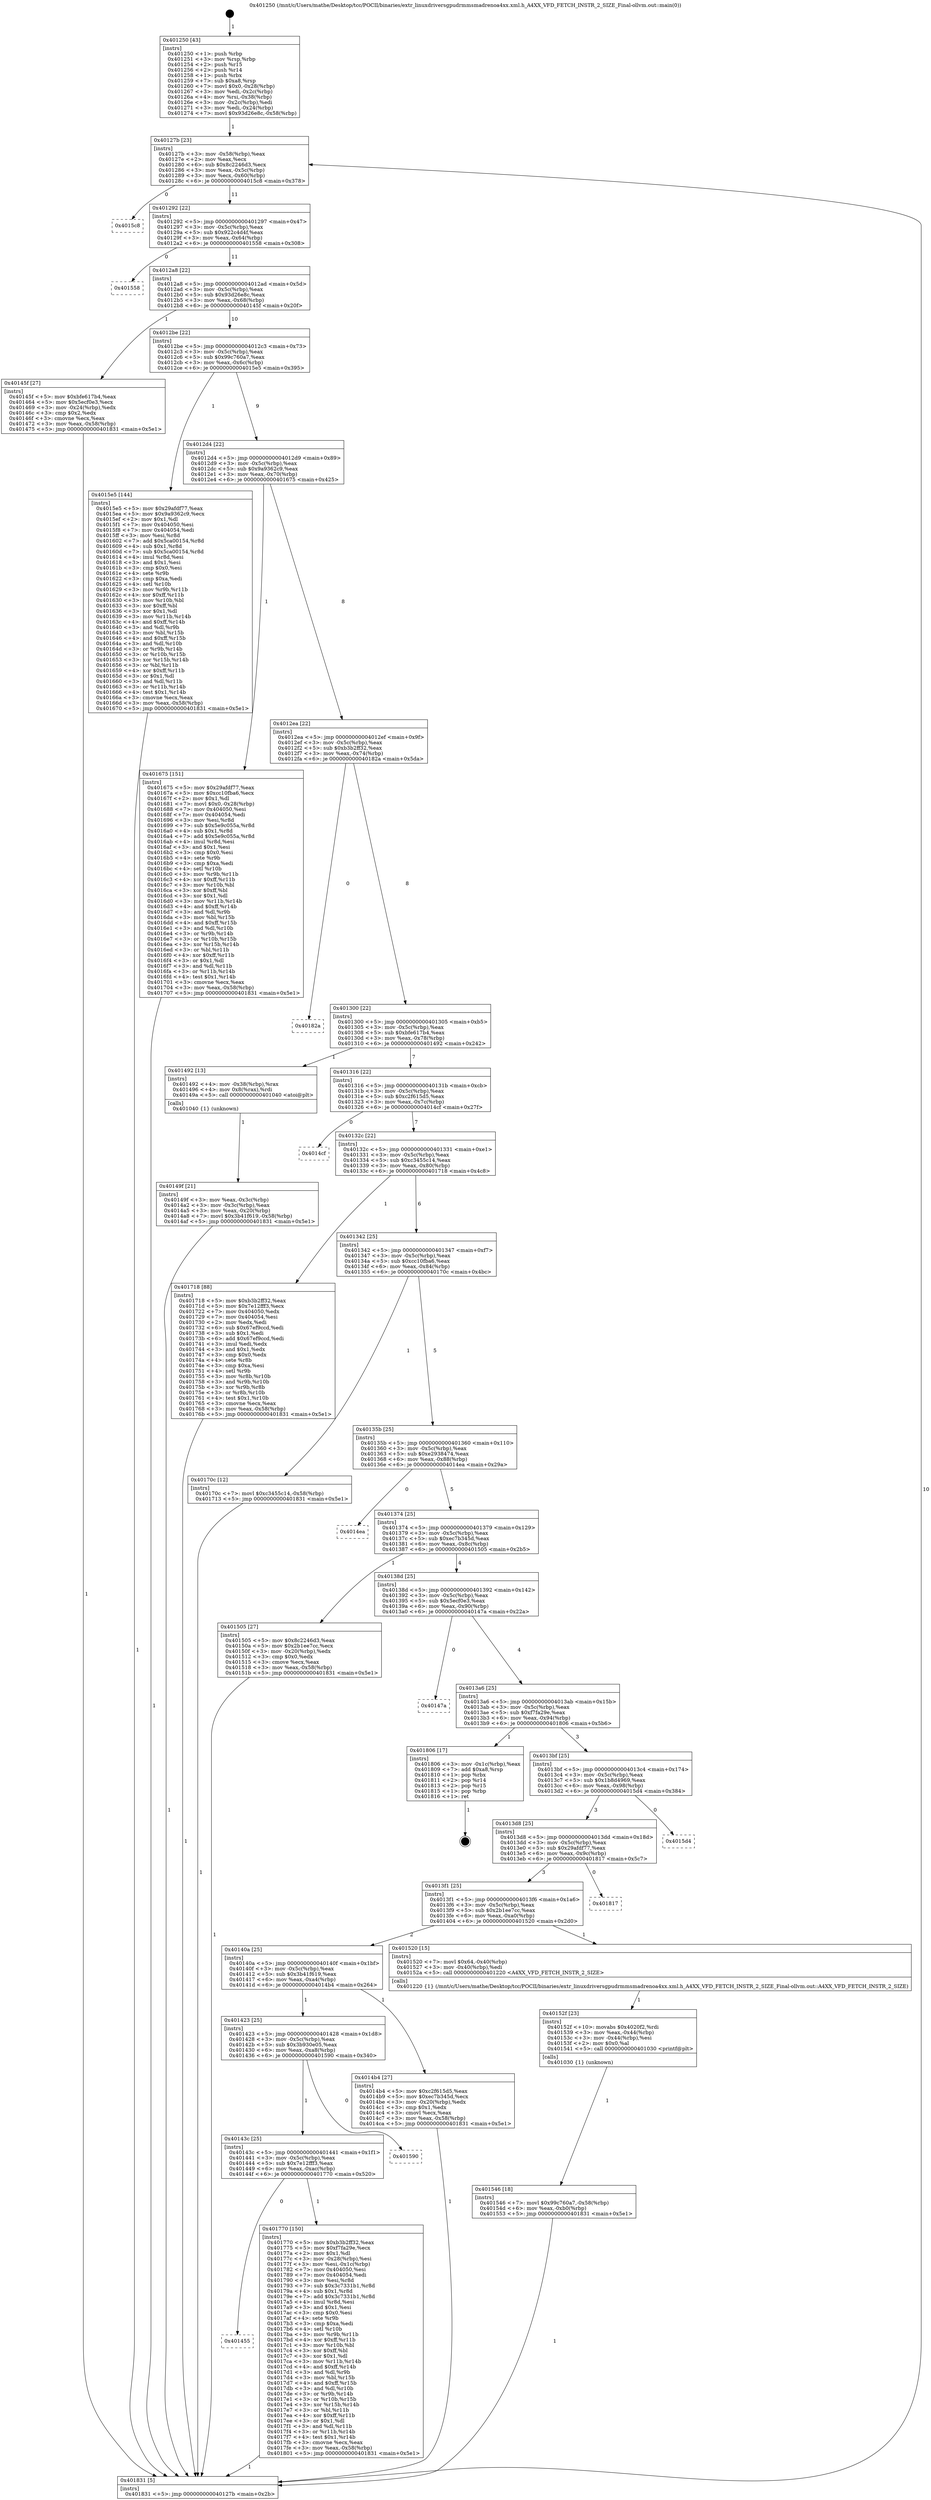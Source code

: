 digraph "0x401250" {
  label = "0x401250 (/mnt/c/Users/mathe/Desktop/tcc/POCII/binaries/extr_linuxdriversgpudrmmsmadrenoa4xx.xml.h_A4XX_VFD_FETCH_INSTR_2_SIZE_Final-ollvm.out::main(0))"
  labelloc = "t"
  node[shape=record]

  Entry [label="",width=0.3,height=0.3,shape=circle,fillcolor=black,style=filled]
  "0x40127b" [label="{
     0x40127b [23]\l
     | [instrs]\l
     &nbsp;&nbsp;0x40127b \<+3\>: mov -0x58(%rbp),%eax\l
     &nbsp;&nbsp;0x40127e \<+2\>: mov %eax,%ecx\l
     &nbsp;&nbsp;0x401280 \<+6\>: sub $0x8c2246d3,%ecx\l
     &nbsp;&nbsp;0x401286 \<+3\>: mov %eax,-0x5c(%rbp)\l
     &nbsp;&nbsp;0x401289 \<+3\>: mov %ecx,-0x60(%rbp)\l
     &nbsp;&nbsp;0x40128c \<+6\>: je 00000000004015c8 \<main+0x378\>\l
  }"]
  "0x4015c8" [label="{
     0x4015c8\l
  }", style=dashed]
  "0x401292" [label="{
     0x401292 [22]\l
     | [instrs]\l
     &nbsp;&nbsp;0x401292 \<+5\>: jmp 0000000000401297 \<main+0x47\>\l
     &nbsp;&nbsp;0x401297 \<+3\>: mov -0x5c(%rbp),%eax\l
     &nbsp;&nbsp;0x40129a \<+5\>: sub $0x922c4d4f,%eax\l
     &nbsp;&nbsp;0x40129f \<+3\>: mov %eax,-0x64(%rbp)\l
     &nbsp;&nbsp;0x4012a2 \<+6\>: je 0000000000401558 \<main+0x308\>\l
  }"]
  Exit [label="",width=0.3,height=0.3,shape=circle,fillcolor=black,style=filled,peripheries=2]
  "0x401558" [label="{
     0x401558\l
  }", style=dashed]
  "0x4012a8" [label="{
     0x4012a8 [22]\l
     | [instrs]\l
     &nbsp;&nbsp;0x4012a8 \<+5\>: jmp 00000000004012ad \<main+0x5d\>\l
     &nbsp;&nbsp;0x4012ad \<+3\>: mov -0x5c(%rbp),%eax\l
     &nbsp;&nbsp;0x4012b0 \<+5\>: sub $0x93d26e8c,%eax\l
     &nbsp;&nbsp;0x4012b5 \<+3\>: mov %eax,-0x68(%rbp)\l
     &nbsp;&nbsp;0x4012b8 \<+6\>: je 000000000040145f \<main+0x20f\>\l
  }"]
  "0x401455" [label="{
     0x401455\l
  }", style=dashed]
  "0x40145f" [label="{
     0x40145f [27]\l
     | [instrs]\l
     &nbsp;&nbsp;0x40145f \<+5\>: mov $0xbfe617b4,%eax\l
     &nbsp;&nbsp;0x401464 \<+5\>: mov $0x5ecf0e3,%ecx\l
     &nbsp;&nbsp;0x401469 \<+3\>: mov -0x24(%rbp),%edx\l
     &nbsp;&nbsp;0x40146c \<+3\>: cmp $0x2,%edx\l
     &nbsp;&nbsp;0x40146f \<+3\>: cmovne %ecx,%eax\l
     &nbsp;&nbsp;0x401472 \<+3\>: mov %eax,-0x58(%rbp)\l
     &nbsp;&nbsp;0x401475 \<+5\>: jmp 0000000000401831 \<main+0x5e1\>\l
  }"]
  "0x4012be" [label="{
     0x4012be [22]\l
     | [instrs]\l
     &nbsp;&nbsp;0x4012be \<+5\>: jmp 00000000004012c3 \<main+0x73\>\l
     &nbsp;&nbsp;0x4012c3 \<+3\>: mov -0x5c(%rbp),%eax\l
     &nbsp;&nbsp;0x4012c6 \<+5\>: sub $0x99c760a7,%eax\l
     &nbsp;&nbsp;0x4012cb \<+3\>: mov %eax,-0x6c(%rbp)\l
     &nbsp;&nbsp;0x4012ce \<+6\>: je 00000000004015e5 \<main+0x395\>\l
  }"]
  "0x401831" [label="{
     0x401831 [5]\l
     | [instrs]\l
     &nbsp;&nbsp;0x401831 \<+5\>: jmp 000000000040127b \<main+0x2b\>\l
  }"]
  "0x401250" [label="{
     0x401250 [43]\l
     | [instrs]\l
     &nbsp;&nbsp;0x401250 \<+1\>: push %rbp\l
     &nbsp;&nbsp;0x401251 \<+3\>: mov %rsp,%rbp\l
     &nbsp;&nbsp;0x401254 \<+2\>: push %r15\l
     &nbsp;&nbsp;0x401256 \<+2\>: push %r14\l
     &nbsp;&nbsp;0x401258 \<+1\>: push %rbx\l
     &nbsp;&nbsp;0x401259 \<+7\>: sub $0xa8,%rsp\l
     &nbsp;&nbsp;0x401260 \<+7\>: movl $0x0,-0x28(%rbp)\l
     &nbsp;&nbsp;0x401267 \<+3\>: mov %edi,-0x2c(%rbp)\l
     &nbsp;&nbsp;0x40126a \<+4\>: mov %rsi,-0x38(%rbp)\l
     &nbsp;&nbsp;0x40126e \<+3\>: mov -0x2c(%rbp),%edi\l
     &nbsp;&nbsp;0x401271 \<+3\>: mov %edi,-0x24(%rbp)\l
     &nbsp;&nbsp;0x401274 \<+7\>: movl $0x93d26e8c,-0x58(%rbp)\l
  }"]
  "0x401770" [label="{
     0x401770 [150]\l
     | [instrs]\l
     &nbsp;&nbsp;0x401770 \<+5\>: mov $0xb3b2ff32,%eax\l
     &nbsp;&nbsp;0x401775 \<+5\>: mov $0xf7fa29e,%ecx\l
     &nbsp;&nbsp;0x40177a \<+2\>: mov $0x1,%dl\l
     &nbsp;&nbsp;0x40177c \<+3\>: mov -0x28(%rbp),%esi\l
     &nbsp;&nbsp;0x40177f \<+3\>: mov %esi,-0x1c(%rbp)\l
     &nbsp;&nbsp;0x401782 \<+7\>: mov 0x404050,%esi\l
     &nbsp;&nbsp;0x401789 \<+7\>: mov 0x404054,%edi\l
     &nbsp;&nbsp;0x401790 \<+3\>: mov %esi,%r8d\l
     &nbsp;&nbsp;0x401793 \<+7\>: sub $0x3c7331b1,%r8d\l
     &nbsp;&nbsp;0x40179a \<+4\>: sub $0x1,%r8d\l
     &nbsp;&nbsp;0x40179e \<+7\>: add $0x3c7331b1,%r8d\l
     &nbsp;&nbsp;0x4017a5 \<+4\>: imul %r8d,%esi\l
     &nbsp;&nbsp;0x4017a9 \<+3\>: and $0x1,%esi\l
     &nbsp;&nbsp;0x4017ac \<+3\>: cmp $0x0,%esi\l
     &nbsp;&nbsp;0x4017af \<+4\>: sete %r9b\l
     &nbsp;&nbsp;0x4017b3 \<+3\>: cmp $0xa,%edi\l
     &nbsp;&nbsp;0x4017b6 \<+4\>: setl %r10b\l
     &nbsp;&nbsp;0x4017ba \<+3\>: mov %r9b,%r11b\l
     &nbsp;&nbsp;0x4017bd \<+4\>: xor $0xff,%r11b\l
     &nbsp;&nbsp;0x4017c1 \<+3\>: mov %r10b,%bl\l
     &nbsp;&nbsp;0x4017c4 \<+3\>: xor $0xff,%bl\l
     &nbsp;&nbsp;0x4017c7 \<+3\>: xor $0x1,%dl\l
     &nbsp;&nbsp;0x4017ca \<+3\>: mov %r11b,%r14b\l
     &nbsp;&nbsp;0x4017cd \<+4\>: and $0xff,%r14b\l
     &nbsp;&nbsp;0x4017d1 \<+3\>: and %dl,%r9b\l
     &nbsp;&nbsp;0x4017d4 \<+3\>: mov %bl,%r15b\l
     &nbsp;&nbsp;0x4017d7 \<+4\>: and $0xff,%r15b\l
     &nbsp;&nbsp;0x4017db \<+3\>: and %dl,%r10b\l
     &nbsp;&nbsp;0x4017de \<+3\>: or %r9b,%r14b\l
     &nbsp;&nbsp;0x4017e1 \<+3\>: or %r10b,%r15b\l
     &nbsp;&nbsp;0x4017e4 \<+3\>: xor %r15b,%r14b\l
     &nbsp;&nbsp;0x4017e7 \<+3\>: or %bl,%r11b\l
     &nbsp;&nbsp;0x4017ea \<+4\>: xor $0xff,%r11b\l
     &nbsp;&nbsp;0x4017ee \<+3\>: or $0x1,%dl\l
     &nbsp;&nbsp;0x4017f1 \<+3\>: and %dl,%r11b\l
     &nbsp;&nbsp;0x4017f4 \<+3\>: or %r11b,%r14b\l
     &nbsp;&nbsp;0x4017f7 \<+4\>: test $0x1,%r14b\l
     &nbsp;&nbsp;0x4017fb \<+3\>: cmovne %ecx,%eax\l
     &nbsp;&nbsp;0x4017fe \<+3\>: mov %eax,-0x58(%rbp)\l
     &nbsp;&nbsp;0x401801 \<+5\>: jmp 0000000000401831 \<main+0x5e1\>\l
  }"]
  "0x4015e5" [label="{
     0x4015e5 [144]\l
     | [instrs]\l
     &nbsp;&nbsp;0x4015e5 \<+5\>: mov $0x29afdf77,%eax\l
     &nbsp;&nbsp;0x4015ea \<+5\>: mov $0x9a9362c9,%ecx\l
     &nbsp;&nbsp;0x4015ef \<+2\>: mov $0x1,%dl\l
     &nbsp;&nbsp;0x4015f1 \<+7\>: mov 0x404050,%esi\l
     &nbsp;&nbsp;0x4015f8 \<+7\>: mov 0x404054,%edi\l
     &nbsp;&nbsp;0x4015ff \<+3\>: mov %esi,%r8d\l
     &nbsp;&nbsp;0x401602 \<+7\>: add $0x5ca00154,%r8d\l
     &nbsp;&nbsp;0x401609 \<+4\>: sub $0x1,%r8d\l
     &nbsp;&nbsp;0x40160d \<+7\>: sub $0x5ca00154,%r8d\l
     &nbsp;&nbsp;0x401614 \<+4\>: imul %r8d,%esi\l
     &nbsp;&nbsp;0x401618 \<+3\>: and $0x1,%esi\l
     &nbsp;&nbsp;0x40161b \<+3\>: cmp $0x0,%esi\l
     &nbsp;&nbsp;0x40161e \<+4\>: sete %r9b\l
     &nbsp;&nbsp;0x401622 \<+3\>: cmp $0xa,%edi\l
     &nbsp;&nbsp;0x401625 \<+4\>: setl %r10b\l
     &nbsp;&nbsp;0x401629 \<+3\>: mov %r9b,%r11b\l
     &nbsp;&nbsp;0x40162c \<+4\>: xor $0xff,%r11b\l
     &nbsp;&nbsp;0x401630 \<+3\>: mov %r10b,%bl\l
     &nbsp;&nbsp;0x401633 \<+3\>: xor $0xff,%bl\l
     &nbsp;&nbsp;0x401636 \<+3\>: xor $0x1,%dl\l
     &nbsp;&nbsp;0x401639 \<+3\>: mov %r11b,%r14b\l
     &nbsp;&nbsp;0x40163c \<+4\>: and $0xff,%r14b\l
     &nbsp;&nbsp;0x401640 \<+3\>: and %dl,%r9b\l
     &nbsp;&nbsp;0x401643 \<+3\>: mov %bl,%r15b\l
     &nbsp;&nbsp;0x401646 \<+4\>: and $0xff,%r15b\l
     &nbsp;&nbsp;0x40164a \<+3\>: and %dl,%r10b\l
     &nbsp;&nbsp;0x40164d \<+3\>: or %r9b,%r14b\l
     &nbsp;&nbsp;0x401650 \<+3\>: or %r10b,%r15b\l
     &nbsp;&nbsp;0x401653 \<+3\>: xor %r15b,%r14b\l
     &nbsp;&nbsp;0x401656 \<+3\>: or %bl,%r11b\l
     &nbsp;&nbsp;0x401659 \<+4\>: xor $0xff,%r11b\l
     &nbsp;&nbsp;0x40165d \<+3\>: or $0x1,%dl\l
     &nbsp;&nbsp;0x401660 \<+3\>: and %dl,%r11b\l
     &nbsp;&nbsp;0x401663 \<+3\>: or %r11b,%r14b\l
     &nbsp;&nbsp;0x401666 \<+4\>: test $0x1,%r14b\l
     &nbsp;&nbsp;0x40166a \<+3\>: cmovne %ecx,%eax\l
     &nbsp;&nbsp;0x40166d \<+3\>: mov %eax,-0x58(%rbp)\l
     &nbsp;&nbsp;0x401670 \<+5\>: jmp 0000000000401831 \<main+0x5e1\>\l
  }"]
  "0x4012d4" [label="{
     0x4012d4 [22]\l
     | [instrs]\l
     &nbsp;&nbsp;0x4012d4 \<+5\>: jmp 00000000004012d9 \<main+0x89\>\l
     &nbsp;&nbsp;0x4012d9 \<+3\>: mov -0x5c(%rbp),%eax\l
     &nbsp;&nbsp;0x4012dc \<+5\>: sub $0x9a9362c9,%eax\l
     &nbsp;&nbsp;0x4012e1 \<+3\>: mov %eax,-0x70(%rbp)\l
     &nbsp;&nbsp;0x4012e4 \<+6\>: je 0000000000401675 \<main+0x425\>\l
  }"]
  "0x40143c" [label="{
     0x40143c [25]\l
     | [instrs]\l
     &nbsp;&nbsp;0x40143c \<+5\>: jmp 0000000000401441 \<main+0x1f1\>\l
     &nbsp;&nbsp;0x401441 \<+3\>: mov -0x5c(%rbp),%eax\l
     &nbsp;&nbsp;0x401444 \<+5\>: sub $0x7e12fff3,%eax\l
     &nbsp;&nbsp;0x401449 \<+6\>: mov %eax,-0xac(%rbp)\l
     &nbsp;&nbsp;0x40144f \<+6\>: je 0000000000401770 \<main+0x520\>\l
  }"]
  "0x401675" [label="{
     0x401675 [151]\l
     | [instrs]\l
     &nbsp;&nbsp;0x401675 \<+5\>: mov $0x29afdf77,%eax\l
     &nbsp;&nbsp;0x40167a \<+5\>: mov $0xcc10fba6,%ecx\l
     &nbsp;&nbsp;0x40167f \<+2\>: mov $0x1,%dl\l
     &nbsp;&nbsp;0x401681 \<+7\>: movl $0x0,-0x28(%rbp)\l
     &nbsp;&nbsp;0x401688 \<+7\>: mov 0x404050,%esi\l
     &nbsp;&nbsp;0x40168f \<+7\>: mov 0x404054,%edi\l
     &nbsp;&nbsp;0x401696 \<+3\>: mov %esi,%r8d\l
     &nbsp;&nbsp;0x401699 \<+7\>: sub $0x5e9c055a,%r8d\l
     &nbsp;&nbsp;0x4016a0 \<+4\>: sub $0x1,%r8d\l
     &nbsp;&nbsp;0x4016a4 \<+7\>: add $0x5e9c055a,%r8d\l
     &nbsp;&nbsp;0x4016ab \<+4\>: imul %r8d,%esi\l
     &nbsp;&nbsp;0x4016af \<+3\>: and $0x1,%esi\l
     &nbsp;&nbsp;0x4016b2 \<+3\>: cmp $0x0,%esi\l
     &nbsp;&nbsp;0x4016b5 \<+4\>: sete %r9b\l
     &nbsp;&nbsp;0x4016b9 \<+3\>: cmp $0xa,%edi\l
     &nbsp;&nbsp;0x4016bc \<+4\>: setl %r10b\l
     &nbsp;&nbsp;0x4016c0 \<+3\>: mov %r9b,%r11b\l
     &nbsp;&nbsp;0x4016c3 \<+4\>: xor $0xff,%r11b\l
     &nbsp;&nbsp;0x4016c7 \<+3\>: mov %r10b,%bl\l
     &nbsp;&nbsp;0x4016ca \<+3\>: xor $0xff,%bl\l
     &nbsp;&nbsp;0x4016cd \<+3\>: xor $0x1,%dl\l
     &nbsp;&nbsp;0x4016d0 \<+3\>: mov %r11b,%r14b\l
     &nbsp;&nbsp;0x4016d3 \<+4\>: and $0xff,%r14b\l
     &nbsp;&nbsp;0x4016d7 \<+3\>: and %dl,%r9b\l
     &nbsp;&nbsp;0x4016da \<+3\>: mov %bl,%r15b\l
     &nbsp;&nbsp;0x4016dd \<+4\>: and $0xff,%r15b\l
     &nbsp;&nbsp;0x4016e1 \<+3\>: and %dl,%r10b\l
     &nbsp;&nbsp;0x4016e4 \<+3\>: or %r9b,%r14b\l
     &nbsp;&nbsp;0x4016e7 \<+3\>: or %r10b,%r15b\l
     &nbsp;&nbsp;0x4016ea \<+3\>: xor %r15b,%r14b\l
     &nbsp;&nbsp;0x4016ed \<+3\>: or %bl,%r11b\l
     &nbsp;&nbsp;0x4016f0 \<+4\>: xor $0xff,%r11b\l
     &nbsp;&nbsp;0x4016f4 \<+3\>: or $0x1,%dl\l
     &nbsp;&nbsp;0x4016f7 \<+3\>: and %dl,%r11b\l
     &nbsp;&nbsp;0x4016fa \<+3\>: or %r11b,%r14b\l
     &nbsp;&nbsp;0x4016fd \<+4\>: test $0x1,%r14b\l
     &nbsp;&nbsp;0x401701 \<+3\>: cmovne %ecx,%eax\l
     &nbsp;&nbsp;0x401704 \<+3\>: mov %eax,-0x58(%rbp)\l
     &nbsp;&nbsp;0x401707 \<+5\>: jmp 0000000000401831 \<main+0x5e1\>\l
  }"]
  "0x4012ea" [label="{
     0x4012ea [22]\l
     | [instrs]\l
     &nbsp;&nbsp;0x4012ea \<+5\>: jmp 00000000004012ef \<main+0x9f\>\l
     &nbsp;&nbsp;0x4012ef \<+3\>: mov -0x5c(%rbp),%eax\l
     &nbsp;&nbsp;0x4012f2 \<+5\>: sub $0xb3b2ff32,%eax\l
     &nbsp;&nbsp;0x4012f7 \<+3\>: mov %eax,-0x74(%rbp)\l
     &nbsp;&nbsp;0x4012fa \<+6\>: je 000000000040182a \<main+0x5da\>\l
  }"]
  "0x401590" [label="{
     0x401590\l
  }", style=dashed]
  "0x40182a" [label="{
     0x40182a\l
  }", style=dashed]
  "0x401300" [label="{
     0x401300 [22]\l
     | [instrs]\l
     &nbsp;&nbsp;0x401300 \<+5\>: jmp 0000000000401305 \<main+0xb5\>\l
     &nbsp;&nbsp;0x401305 \<+3\>: mov -0x5c(%rbp),%eax\l
     &nbsp;&nbsp;0x401308 \<+5\>: sub $0xbfe617b4,%eax\l
     &nbsp;&nbsp;0x40130d \<+3\>: mov %eax,-0x78(%rbp)\l
     &nbsp;&nbsp;0x401310 \<+6\>: je 0000000000401492 \<main+0x242\>\l
  }"]
  "0x401546" [label="{
     0x401546 [18]\l
     | [instrs]\l
     &nbsp;&nbsp;0x401546 \<+7\>: movl $0x99c760a7,-0x58(%rbp)\l
     &nbsp;&nbsp;0x40154d \<+6\>: mov %eax,-0xb0(%rbp)\l
     &nbsp;&nbsp;0x401553 \<+5\>: jmp 0000000000401831 \<main+0x5e1\>\l
  }"]
  "0x401492" [label="{
     0x401492 [13]\l
     | [instrs]\l
     &nbsp;&nbsp;0x401492 \<+4\>: mov -0x38(%rbp),%rax\l
     &nbsp;&nbsp;0x401496 \<+4\>: mov 0x8(%rax),%rdi\l
     &nbsp;&nbsp;0x40149a \<+5\>: call 0000000000401040 \<atoi@plt\>\l
     | [calls]\l
     &nbsp;&nbsp;0x401040 \{1\} (unknown)\l
  }"]
  "0x401316" [label="{
     0x401316 [22]\l
     | [instrs]\l
     &nbsp;&nbsp;0x401316 \<+5\>: jmp 000000000040131b \<main+0xcb\>\l
     &nbsp;&nbsp;0x40131b \<+3\>: mov -0x5c(%rbp),%eax\l
     &nbsp;&nbsp;0x40131e \<+5\>: sub $0xc2f615d5,%eax\l
     &nbsp;&nbsp;0x401323 \<+3\>: mov %eax,-0x7c(%rbp)\l
     &nbsp;&nbsp;0x401326 \<+6\>: je 00000000004014cf \<main+0x27f\>\l
  }"]
  "0x40149f" [label="{
     0x40149f [21]\l
     | [instrs]\l
     &nbsp;&nbsp;0x40149f \<+3\>: mov %eax,-0x3c(%rbp)\l
     &nbsp;&nbsp;0x4014a2 \<+3\>: mov -0x3c(%rbp),%eax\l
     &nbsp;&nbsp;0x4014a5 \<+3\>: mov %eax,-0x20(%rbp)\l
     &nbsp;&nbsp;0x4014a8 \<+7\>: movl $0x3b41f619,-0x58(%rbp)\l
     &nbsp;&nbsp;0x4014af \<+5\>: jmp 0000000000401831 \<main+0x5e1\>\l
  }"]
  "0x40152f" [label="{
     0x40152f [23]\l
     | [instrs]\l
     &nbsp;&nbsp;0x40152f \<+10\>: movabs $0x4020f2,%rdi\l
     &nbsp;&nbsp;0x401539 \<+3\>: mov %eax,-0x44(%rbp)\l
     &nbsp;&nbsp;0x40153c \<+3\>: mov -0x44(%rbp),%esi\l
     &nbsp;&nbsp;0x40153f \<+2\>: mov $0x0,%al\l
     &nbsp;&nbsp;0x401541 \<+5\>: call 0000000000401030 \<printf@plt\>\l
     | [calls]\l
     &nbsp;&nbsp;0x401030 \{1\} (unknown)\l
  }"]
  "0x4014cf" [label="{
     0x4014cf\l
  }", style=dashed]
  "0x40132c" [label="{
     0x40132c [22]\l
     | [instrs]\l
     &nbsp;&nbsp;0x40132c \<+5\>: jmp 0000000000401331 \<main+0xe1\>\l
     &nbsp;&nbsp;0x401331 \<+3\>: mov -0x5c(%rbp),%eax\l
     &nbsp;&nbsp;0x401334 \<+5\>: sub $0xc3455c14,%eax\l
     &nbsp;&nbsp;0x401339 \<+3\>: mov %eax,-0x80(%rbp)\l
     &nbsp;&nbsp;0x40133c \<+6\>: je 0000000000401718 \<main+0x4c8\>\l
  }"]
  "0x401423" [label="{
     0x401423 [25]\l
     | [instrs]\l
     &nbsp;&nbsp;0x401423 \<+5\>: jmp 0000000000401428 \<main+0x1d8\>\l
     &nbsp;&nbsp;0x401428 \<+3\>: mov -0x5c(%rbp),%eax\l
     &nbsp;&nbsp;0x40142b \<+5\>: sub $0x3b930e05,%eax\l
     &nbsp;&nbsp;0x401430 \<+6\>: mov %eax,-0xa8(%rbp)\l
     &nbsp;&nbsp;0x401436 \<+6\>: je 0000000000401590 \<main+0x340\>\l
  }"]
  "0x401718" [label="{
     0x401718 [88]\l
     | [instrs]\l
     &nbsp;&nbsp;0x401718 \<+5\>: mov $0xb3b2ff32,%eax\l
     &nbsp;&nbsp;0x40171d \<+5\>: mov $0x7e12fff3,%ecx\l
     &nbsp;&nbsp;0x401722 \<+7\>: mov 0x404050,%edx\l
     &nbsp;&nbsp;0x401729 \<+7\>: mov 0x404054,%esi\l
     &nbsp;&nbsp;0x401730 \<+2\>: mov %edx,%edi\l
     &nbsp;&nbsp;0x401732 \<+6\>: sub $0x67ef9ccd,%edi\l
     &nbsp;&nbsp;0x401738 \<+3\>: sub $0x1,%edi\l
     &nbsp;&nbsp;0x40173b \<+6\>: add $0x67ef9ccd,%edi\l
     &nbsp;&nbsp;0x401741 \<+3\>: imul %edi,%edx\l
     &nbsp;&nbsp;0x401744 \<+3\>: and $0x1,%edx\l
     &nbsp;&nbsp;0x401747 \<+3\>: cmp $0x0,%edx\l
     &nbsp;&nbsp;0x40174a \<+4\>: sete %r8b\l
     &nbsp;&nbsp;0x40174e \<+3\>: cmp $0xa,%esi\l
     &nbsp;&nbsp;0x401751 \<+4\>: setl %r9b\l
     &nbsp;&nbsp;0x401755 \<+3\>: mov %r8b,%r10b\l
     &nbsp;&nbsp;0x401758 \<+3\>: and %r9b,%r10b\l
     &nbsp;&nbsp;0x40175b \<+3\>: xor %r9b,%r8b\l
     &nbsp;&nbsp;0x40175e \<+3\>: or %r8b,%r10b\l
     &nbsp;&nbsp;0x401761 \<+4\>: test $0x1,%r10b\l
     &nbsp;&nbsp;0x401765 \<+3\>: cmovne %ecx,%eax\l
     &nbsp;&nbsp;0x401768 \<+3\>: mov %eax,-0x58(%rbp)\l
     &nbsp;&nbsp;0x40176b \<+5\>: jmp 0000000000401831 \<main+0x5e1\>\l
  }"]
  "0x401342" [label="{
     0x401342 [25]\l
     | [instrs]\l
     &nbsp;&nbsp;0x401342 \<+5\>: jmp 0000000000401347 \<main+0xf7\>\l
     &nbsp;&nbsp;0x401347 \<+3\>: mov -0x5c(%rbp),%eax\l
     &nbsp;&nbsp;0x40134a \<+5\>: sub $0xcc10fba6,%eax\l
     &nbsp;&nbsp;0x40134f \<+6\>: mov %eax,-0x84(%rbp)\l
     &nbsp;&nbsp;0x401355 \<+6\>: je 000000000040170c \<main+0x4bc\>\l
  }"]
  "0x4014b4" [label="{
     0x4014b4 [27]\l
     | [instrs]\l
     &nbsp;&nbsp;0x4014b4 \<+5\>: mov $0xc2f615d5,%eax\l
     &nbsp;&nbsp;0x4014b9 \<+5\>: mov $0xec7b345d,%ecx\l
     &nbsp;&nbsp;0x4014be \<+3\>: mov -0x20(%rbp),%edx\l
     &nbsp;&nbsp;0x4014c1 \<+3\>: cmp $0x1,%edx\l
     &nbsp;&nbsp;0x4014c4 \<+3\>: cmovl %ecx,%eax\l
     &nbsp;&nbsp;0x4014c7 \<+3\>: mov %eax,-0x58(%rbp)\l
     &nbsp;&nbsp;0x4014ca \<+5\>: jmp 0000000000401831 \<main+0x5e1\>\l
  }"]
  "0x40170c" [label="{
     0x40170c [12]\l
     | [instrs]\l
     &nbsp;&nbsp;0x40170c \<+7\>: movl $0xc3455c14,-0x58(%rbp)\l
     &nbsp;&nbsp;0x401713 \<+5\>: jmp 0000000000401831 \<main+0x5e1\>\l
  }"]
  "0x40135b" [label="{
     0x40135b [25]\l
     | [instrs]\l
     &nbsp;&nbsp;0x40135b \<+5\>: jmp 0000000000401360 \<main+0x110\>\l
     &nbsp;&nbsp;0x401360 \<+3\>: mov -0x5c(%rbp),%eax\l
     &nbsp;&nbsp;0x401363 \<+5\>: sub $0xe2938474,%eax\l
     &nbsp;&nbsp;0x401368 \<+6\>: mov %eax,-0x88(%rbp)\l
     &nbsp;&nbsp;0x40136e \<+6\>: je 00000000004014ea \<main+0x29a\>\l
  }"]
  "0x40140a" [label="{
     0x40140a [25]\l
     | [instrs]\l
     &nbsp;&nbsp;0x40140a \<+5\>: jmp 000000000040140f \<main+0x1bf\>\l
     &nbsp;&nbsp;0x40140f \<+3\>: mov -0x5c(%rbp),%eax\l
     &nbsp;&nbsp;0x401412 \<+5\>: sub $0x3b41f619,%eax\l
     &nbsp;&nbsp;0x401417 \<+6\>: mov %eax,-0xa4(%rbp)\l
     &nbsp;&nbsp;0x40141d \<+6\>: je 00000000004014b4 \<main+0x264\>\l
  }"]
  "0x4014ea" [label="{
     0x4014ea\l
  }", style=dashed]
  "0x401374" [label="{
     0x401374 [25]\l
     | [instrs]\l
     &nbsp;&nbsp;0x401374 \<+5\>: jmp 0000000000401379 \<main+0x129\>\l
     &nbsp;&nbsp;0x401379 \<+3\>: mov -0x5c(%rbp),%eax\l
     &nbsp;&nbsp;0x40137c \<+5\>: sub $0xec7b345d,%eax\l
     &nbsp;&nbsp;0x401381 \<+6\>: mov %eax,-0x8c(%rbp)\l
     &nbsp;&nbsp;0x401387 \<+6\>: je 0000000000401505 \<main+0x2b5\>\l
  }"]
  "0x401520" [label="{
     0x401520 [15]\l
     | [instrs]\l
     &nbsp;&nbsp;0x401520 \<+7\>: movl $0x64,-0x40(%rbp)\l
     &nbsp;&nbsp;0x401527 \<+3\>: mov -0x40(%rbp),%edi\l
     &nbsp;&nbsp;0x40152a \<+5\>: call 0000000000401220 \<A4XX_VFD_FETCH_INSTR_2_SIZE\>\l
     | [calls]\l
     &nbsp;&nbsp;0x401220 \{1\} (/mnt/c/Users/mathe/Desktop/tcc/POCII/binaries/extr_linuxdriversgpudrmmsmadrenoa4xx.xml.h_A4XX_VFD_FETCH_INSTR_2_SIZE_Final-ollvm.out::A4XX_VFD_FETCH_INSTR_2_SIZE)\l
  }"]
  "0x401505" [label="{
     0x401505 [27]\l
     | [instrs]\l
     &nbsp;&nbsp;0x401505 \<+5\>: mov $0x8c2246d3,%eax\l
     &nbsp;&nbsp;0x40150a \<+5\>: mov $0x2b1ee7cc,%ecx\l
     &nbsp;&nbsp;0x40150f \<+3\>: mov -0x20(%rbp),%edx\l
     &nbsp;&nbsp;0x401512 \<+3\>: cmp $0x0,%edx\l
     &nbsp;&nbsp;0x401515 \<+3\>: cmove %ecx,%eax\l
     &nbsp;&nbsp;0x401518 \<+3\>: mov %eax,-0x58(%rbp)\l
     &nbsp;&nbsp;0x40151b \<+5\>: jmp 0000000000401831 \<main+0x5e1\>\l
  }"]
  "0x40138d" [label="{
     0x40138d [25]\l
     | [instrs]\l
     &nbsp;&nbsp;0x40138d \<+5\>: jmp 0000000000401392 \<main+0x142\>\l
     &nbsp;&nbsp;0x401392 \<+3\>: mov -0x5c(%rbp),%eax\l
     &nbsp;&nbsp;0x401395 \<+5\>: sub $0x5ecf0e3,%eax\l
     &nbsp;&nbsp;0x40139a \<+6\>: mov %eax,-0x90(%rbp)\l
     &nbsp;&nbsp;0x4013a0 \<+6\>: je 000000000040147a \<main+0x22a\>\l
  }"]
  "0x4013f1" [label="{
     0x4013f1 [25]\l
     | [instrs]\l
     &nbsp;&nbsp;0x4013f1 \<+5\>: jmp 00000000004013f6 \<main+0x1a6\>\l
     &nbsp;&nbsp;0x4013f6 \<+3\>: mov -0x5c(%rbp),%eax\l
     &nbsp;&nbsp;0x4013f9 \<+5\>: sub $0x2b1ee7cc,%eax\l
     &nbsp;&nbsp;0x4013fe \<+6\>: mov %eax,-0xa0(%rbp)\l
     &nbsp;&nbsp;0x401404 \<+6\>: je 0000000000401520 \<main+0x2d0\>\l
  }"]
  "0x40147a" [label="{
     0x40147a\l
  }", style=dashed]
  "0x4013a6" [label="{
     0x4013a6 [25]\l
     | [instrs]\l
     &nbsp;&nbsp;0x4013a6 \<+5\>: jmp 00000000004013ab \<main+0x15b\>\l
     &nbsp;&nbsp;0x4013ab \<+3\>: mov -0x5c(%rbp),%eax\l
     &nbsp;&nbsp;0x4013ae \<+5\>: sub $0xf7fa29e,%eax\l
     &nbsp;&nbsp;0x4013b3 \<+6\>: mov %eax,-0x94(%rbp)\l
     &nbsp;&nbsp;0x4013b9 \<+6\>: je 0000000000401806 \<main+0x5b6\>\l
  }"]
  "0x401817" [label="{
     0x401817\l
  }", style=dashed]
  "0x401806" [label="{
     0x401806 [17]\l
     | [instrs]\l
     &nbsp;&nbsp;0x401806 \<+3\>: mov -0x1c(%rbp),%eax\l
     &nbsp;&nbsp;0x401809 \<+7\>: add $0xa8,%rsp\l
     &nbsp;&nbsp;0x401810 \<+1\>: pop %rbx\l
     &nbsp;&nbsp;0x401811 \<+2\>: pop %r14\l
     &nbsp;&nbsp;0x401813 \<+2\>: pop %r15\l
     &nbsp;&nbsp;0x401815 \<+1\>: pop %rbp\l
     &nbsp;&nbsp;0x401816 \<+1\>: ret\l
  }"]
  "0x4013bf" [label="{
     0x4013bf [25]\l
     | [instrs]\l
     &nbsp;&nbsp;0x4013bf \<+5\>: jmp 00000000004013c4 \<main+0x174\>\l
     &nbsp;&nbsp;0x4013c4 \<+3\>: mov -0x5c(%rbp),%eax\l
     &nbsp;&nbsp;0x4013c7 \<+5\>: sub $0x1b8d4969,%eax\l
     &nbsp;&nbsp;0x4013cc \<+6\>: mov %eax,-0x98(%rbp)\l
     &nbsp;&nbsp;0x4013d2 \<+6\>: je 00000000004015d4 \<main+0x384\>\l
  }"]
  "0x4013d8" [label="{
     0x4013d8 [25]\l
     | [instrs]\l
     &nbsp;&nbsp;0x4013d8 \<+5\>: jmp 00000000004013dd \<main+0x18d\>\l
     &nbsp;&nbsp;0x4013dd \<+3\>: mov -0x5c(%rbp),%eax\l
     &nbsp;&nbsp;0x4013e0 \<+5\>: sub $0x29afdf77,%eax\l
     &nbsp;&nbsp;0x4013e5 \<+6\>: mov %eax,-0x9c(%rbp)\l
     &nbsp;&nbsp;0x4013eb \<+6\>: je 0000000000401817 \<main+0x5c7\>\l
  }"]
  "0x4015d4" [label="{
     0x4015d4\l
  }", style=dashed]
  Entry -> "0x401250" [label=" 1"]
  "0x40127b" -> "0x4015c8" [label=" 0"]
  "0x40127b" -> "0x401292" [label=" 11"]
  "0x401806" -> Exit [label=" 1"]
  "0x401292" -> "0x401558" [label=" 0"]
  "0x401292" -> "0x4012a8" [label=" 11"]
  "0x401770" -> "0x401831" [label=" 1"]
  "0x4012a8" -> "0x40145f" [label=" 1"]
  "0x4012a8" -> "0x4012be" [label=" 10"]
  "0x40145f" -> "0x401831" [label=" 1"]
  "0x401250" -> "0x40127b" [label=" 1"]
  "0x401831" -> "0x40127b" [label=" 10"]
  "0x40143c" -> "0x401455" [label=" 0"]
  "0x4012be" -> "0x4015e5" [label=" 1"]
  "0x4012be" -> "0x4012d4" [label=" 9"]
  "0x40143c" -> "0x401770" [label=" 1"]
  "0x4012d4" -> "0x401675" [label=" 1"]
  "0x4012d4" -> "0x4012ea" [label=" 8"]
  "0x401423" -> "0x40143c" [label=" 1"]
  "0x4012ea" -> "0x40182a" [label=" 0"]
  "0x4012ea" -> "0x401300" [label=" 8"]
  "0x401423" -> "0x401590" [label=" 0"]
  "0x401300" -> "0x401492" [label=" 1"]
  "0x401300" -> "0x401316" [label=" 7"]
  "0x401492" -> "0x40149f" [label=" 1"]
  "0x40149f" -> "0x401831" [label=" 1"]
  "0x401718" -> "0x401831" [label=" 1"]
  "0x401316" -> "0x4014cf" [label=" 0"]
  "0x401316" -> "0x40132c" [label=" 7"]
  "0x40170c" -> "0x401831" [label=" 1"]
  "0x40132c" -> "0x401718" [label=" 1"]
  "0x40132c" -> "0x401342" [label=" 6"]
  "0x401675" -> "0x401831" [label=" 1"]
  "0x401342" -> "0x40170c" [label=" 1"]
  "0x401342" -> "0x40135b" [label=" 5"]
  "0x4015e5" -> "0x401831" [label=" 1"]
  "0x40135b" -> "0x4014ea" [label=" 0"]
  "0x40135b" -> "0x401374" [label=" 5"]
  "0x40152f" -> "0x401546" [label=" 1"]
  "0x401374" -> "0x401505" [label=" 1"]
  "0x401374" -> "0x40138d" [label=" 4"]
  "0x401520" -> "0x40152f" [label=" 1"]
  "0x40138d" -> "0x40147a" [label=" 0"]
  "0x40138d" -> "0x4013a6" [label=" 4"]
  "0x4014b4" -> "0x401831" [label=" 1"]
  "0x4013a6" -> "0x401806" [label=" 1"]
  "0x4013a6" -> "0x4013bf" [label=" 3"]
  "0x40140a" -> "0x401423" [label=" 1"]
  "0x4013bf" -> "0x4015d4" [label=" 0"]
  "0x4013bf" -> "0x4013d8" [label=" 3"]
  "0x40140a" -> "0x4014b4" [label=" 1"]
  "0x4013d8" -> "0x401817" [label=" 0"]
  "0x4013d8" -> "0x4013f1" [label=" 3"]
  "0x401505" -> "0x401831" [label=" 1"]
  "0x4013f1" -> "0x401520" [label=" 1"]
  "0x4013f1" -> "0x40140a" [label=" 2"]
  "0x401546" -> "0x401831" [label=" 1"]
}
